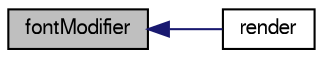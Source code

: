 digraph G
{
  edge [fontname="FreeSans",fontsize="10",labelfontname="FreeSans",labelfontsize="10"];
  node [fontname="FreeSans",fontsize="10",shape=record];
  rankdir="LR";
  Node1 [label="fontModifier",height=0.2,width=0.4,color="black", fillcolor="grey75", style="filled" fontcolor="black"];
  Node1 -> Node2 [dir="back",color="midnightblue",fontsize="10",style="solid",fontname="FreeSans"];
  Node2 [label="render",height=0.2,width=0.4,color="black", fillcolor="white", style="filled",URL="$classorg_1_1octave_1_1graphics_1_1_simple_text_engine_1_1_p_s_text_renderer.html#acfa33b41797128047f35c367feda3d4d"];
}
